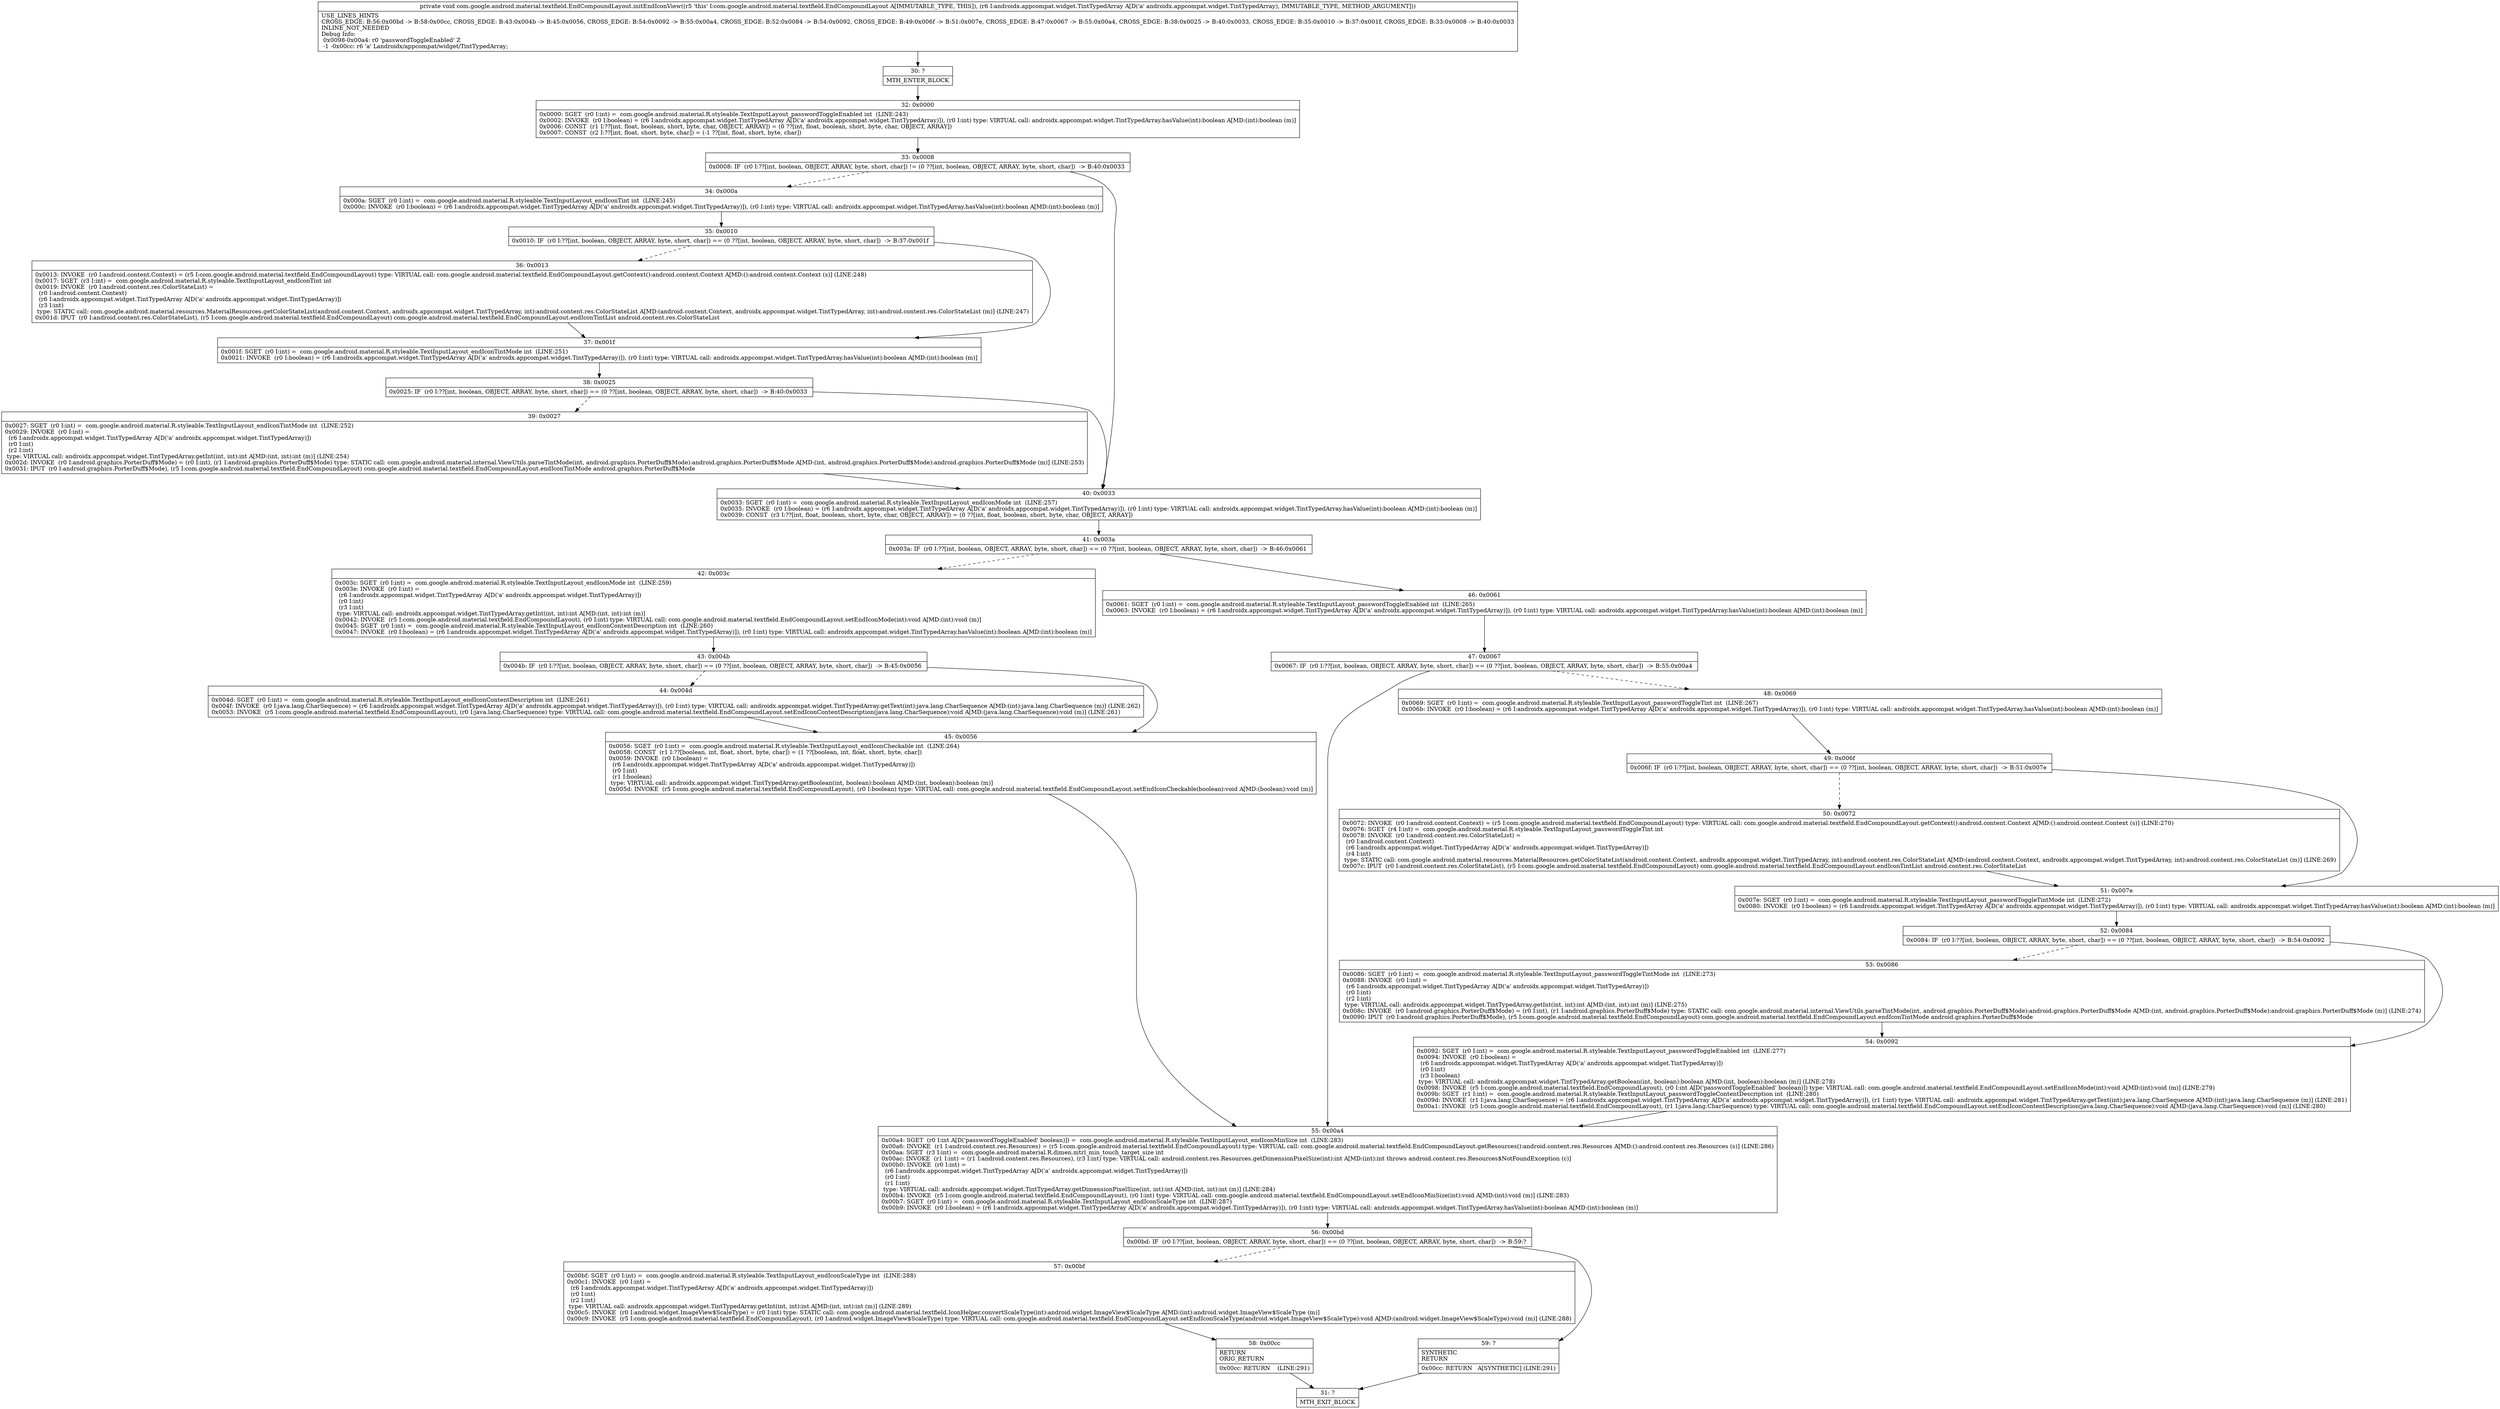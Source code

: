 digraph "CFG forcom.google.android.material.textfield.EndCompoundLayout.initEndIconView(Landroidx\/appcompat\/widget\/TintTypedArray;)V" {
Node_30 [shape=record,label="{30\:\ ?|MTH_ENTER_BLOCK\l}"];
Node_32 [shape=record,label="{32\:\ 0x0000|0x0000: SGET  (r0 I:int) =  com.google.android.material.R.styleable.TextInputLayout_passwordToggleEnabled int  (LINE:243)\l0x0002: INVOKE  (r0 I:boolean) = (r6 I:androidx.appcompat.widget.TintTypedArray A[D('a' androidx.appcompat.widget.TintTypedArray)]), (r0 I:int) type: VIRTUAL call: androidx.appcompat.widget.TintTypedArray.hasValue(int):boolean A[MD:(int):boolean (m)]\l0x0006: CONST  (r1 I:??[int, float, boolean, short, byte, char, OBJECT, ARRAY]) = (0 ??[int, float, boolean, short, byte, char, OBJECT, ARRAY]) \l0x0007: CONST  (r2 I:??[int, float, short, byte, char]) = (\-1 ??[int, float, short, byte, char]) \l}"];
Node_33 [shape=record,label="{33\:\ 0x0008|0x0008: IF  (r0 I:??[int, boolean, OBJECT, ARRAY, byte, short, char]) != (0 ??[int, boolean, OBJECT, ARRAY, byte, short, char])  \-\> B:40:0x0033 \l}"];
Node_34 [shape=record,label="{34\:\ 0x000a|0x000a: SGET  (r0 I:int) =  com.google.android.material.R.styleable.TextInputLayout_endIconTint int  (LINE:245)\l0x000c: INVOKE  (r0 I:boolean) = (r6 I:androidx.appcompat.widget.TintTypedArray A[D('a' androidx.appcompat.widget.TintTypedArray)]), (r0 I:int) type: VIRTUAL call: androidx.appcompat.widget.TintTypedArray.hasValue(int):boolean A[MD:(int):boolean (m)]\l}"];
Node_35 [shape=record,label="{35\:\ 0x0010|0x0010: IF  (r0 I:??[int, boolean, OBJECT, ARRAY, byte, short, char]) == (0 ??[int, boolean, OBJECT, ARRAY, byte, short, char])  \-\> B:37:0x001f \l}"];
Node_36 [shape=record,label="{36\:\ 0x0013|0x0013: INVOKE  (r0 I:android.content.Context) = (r5 I:com.google.android.material.textfield.EndCompoundLayout) type: VIRTUAL call: com.google.android.material.textfield.EndCompoundLayout.getContext():android.content.Context A[MD:():android.content.Context (s)] (LINE:248)\l0x0017: SGET  (r3 I:int) =  com.google.android.material.R.styleable.TextInputLayout_endIconTint int \l0x0019: INVOKE  (r0 I:android.content.res.ColorStateList) = \l  (r0 I:android.content.Context)\l  (r6 I:androidx.appcompat.widget.TintTypedArray A[D('a' androidx.appcompat.widget.TintTypedArray)])\l  (r3 I:int)\l type: STATIC call: com.google.android.material.resources.MaterialResources.getColorStateList(android.content.Context, androidx.appcompat.widget.TintTypedArray, int):android.content.res.ColorStateList A[MD:(android.content.Context, androidx.appcompat.widget.TintTypedArray, int):android.content.res.ColorStateList (m)] (LINE:247)\l0x001d: IPUT  (r0 I:android.content.res.ColorStateList), (r5 I:com.google.android.material.textfield.EndCompoundLayout) com.google.android.material.textfield.EndCompoundLayout.endIconTintList android.content.res.ColorStateList \l}"];
Node_37 [shape=record,label="{37\:\ 0x001f|0x001f: SGET  (r0 I:int) =  com.google.android.material.R.styleable.TextInputLayout_endIconTintMode int  (LINE:251)\l0x0021: INVOKE  (r0 I:boolean) = (r6 I:androidx.appcompat.widget.TintTypedArray A[D('a' androidx.appcompat.widget.TintTypedArray)]), (r0 I:int) type: VIRTUAL call: androidx.appcompat.widget.TintTypedArray.hasValue(int):boolean A[MD:(int):boolean (m)]\l}"];
Node_38 [shape=record,label="{38\:\ 0x0025|0x0025: IF  (r0 I:??[int, boolean, OBJECT, ARRAY, byte, short, char]) == (0 ??[int, boolean, OBJECT, ARRAY, byte, short, char])  \-\> B:40:0x0033 \l}"];
Node_39 [shape=record,label="{39\:\ 0x0027|0x0027: SGET  (r0 I:int) =  com.google.android.material.R.styleable.TextInputLayout_endIconTintMode int  (LINE:252)\l0x0029: INVOKE  (r0 I:int) = \l  (r6 I:androidx.appcompat.widget.TintTypedArray A[D('a' androidx.appcompat.widget.TintTypedArray)])\l  (r0 I:int)\l  (r2 I:int)\l type: VIRTUAL call: androidx.appcompat.widget.TintTypedArray.getInt(int, int):int A[MD:(int, int):int (m)] (LINE:254)\l0x002d: INVOKE  (r0 I:android.graphics.PorterDuff$Mode) = (r0 I:int), (r1 I:android.graphics.PorterDuff$Mode) type: STATIC call: com.google.android.material.internal.ViewUtils.parseTintMode(int, android.graphics.PorterDuff$Mode):android.graphics.PorterDuff$Mode A[MD:(int, android.graphics.PorterDuff$Mode):android.graphics.PorterDuff$Mode (m)] (LINE:253)\l0x0031: IPUT  (r0 I:android.graphics.PorterDuff$Mode), (r5 I:com.google.android.material.textfield.EndCompoundLayout) com.google.android.material.textfield.EndCompoundLayout.endIconTintMode android.graphics.PorterDuff$Mode \l}"];
Node_40 [shape=record,label="{40\:\ 0x0033|0x0033: SGET  (r0 I:int) =  com.google.android.material.R.styleable.TextInputLayout_endIconMode int  (LINE:257)\l0x0035: INVOKE  (r0 I:boolean) = (r6 I:androidx.appcompat.widget.TintTypedArray A[D('a' androidx.appcompat.widget.TintTypedArray)]), (r0 I:int) type: VIRTUAL call: androidx.appcompat.widget.TintTypedArray.hasValue(int):boolean A[MD:(int):boolean (m)]\l0x0039: CONST  (r3 I:??[int, float, boolean, short, byte, char, OBJECT, ARRAY]) = (0 ??[int, float, boolean, short, byte, char, OBJECT, ARRAY]) \l}"];
Node_41 [shape=record,label="{41\:\ 0x003a|0x003a: IF  (r0 I:??[int, boolean, OBJECT, ARRAY, byte, short, char]) == (0 ??[int, boolean, OBJECT, ARRAY, byte, short, char])  \-\> B:46:0x0061 \l}"];
Node_42 [shape=record,label="{42\:\ 0x003c|0x003c: SGET  (r0 I:int) =  com.google.android.material.R.styleable.TextInputLayout_endIconMode int  (LINE:259)\l0x003e: INVOKE  (r0 I:int) = \l  (r6 I:androidx.appcompat.widget.TintTypedArray A[D('a' androidx.appcompat.widget.TintTypedArray)])\l  (r0 I:int)\l  (r3 I:int)\l type: VIRTUAL call: androidx.appcompat.widget.TintTypedArray.getInt(int, int):int A[MD:(int, int):int (m)]\l0x0042: INVOKE  (r5 I:com.google.android.material.textfield.EndCompoundLayout), (r0 I:int) type: VIRTUAL call: com.google.android.material.textfield.EndCompoundLayout.setEndIconMode(int):void A[MD:(int):void (m)]\l0x0045: SGET  (r0 I:int) =  com.google.android.material.R.styleable.TextInputLayout_endIconContentDescription int  (LINE:260)\l0x0047: INVOKE  (r0 I:boolean) = (r6 I:androidx.appcompat.widget.TintTypedArray A[D('a' androidx.appcompat.widget.TintTypedArray)]), (r0 I:int) type: VIRTUAL call: androidx.appcompat.widget.TintTypedArray.hasValue(int):boolean A[MD:(int):boolean (m)]\l}"];
Node_43 [shape=record,label="{43\:\ 0x004b|0x004b: IF  (r0 I:??[int, boolean, OBJECT, ARRAY, byte, short, char]) == (0 ??[int, boolean, OBJECT, ARRAY, byte, short, char])  \-\> B:45:0x0056 \l}"];
Node_44 [shape=record,label="{44\:\ 0x004d|0x004d: SGET  (r0 I:int) =  com.google.android.material.R.styleable.TextInputLayout_endIconContentDescription int  (LINE:261)\l0x004f: INVOKE  (r0 I:java.lang.CharSequence) = (r6 I:androidx.appcompat.widget.TintTypedArray A[D('a' androidx.appcompat.widget.TintTypedArray)]), (r0 I:int) type: VIRTUAL call: androidx.appcompat.widget.TintTypedArray.getText(int):java.lang.CharSequence A[MD:(int):java.lang.CharSequence (m)] (LINE:262)\l0x0053: INVOKE  (r5 I:com.google.android.material.textfield.EndCompoundLayout), (r0 I:java.lang.CharSequence) type: VIRTUAL call: com.google.android.material.textfield.EndCompoundLayout.setEndIconContentDescription(java.lang.CharSequence):void A[MD:(java.lang.CharSequence):void (m)] (LINE:261)\l}"];
Node_45 [shape=record,label="{45\:\ 0x0056|0x0056: SGET  (r0 I:int) =  com.google.android.material.R.styleable.TextInputLayout_endIconCheckable int  (LINE:264)\l0x0058: CONST  (r1 I:??[boolean, int, float, short, byte, char]) = (1 ??[boolean, int, float, short, byte, char]) \l0x0059: INVOKE  (r0 I:boolean) = \l  (r6 I:androidx.appcompat.widget.TintTypedArray A[D('a' androidx.appcompat.widget.TintTypedArray)])\l  (r0 I:int)\l  (r1 I:boolean)\l type: VIRTUAL call: androidx.appcompat.widget.TintTypedArray.getBoolean(int, boolean):boolean A[MD:(int, boolean):boolean (m)]\l0x005d: INVOKE  (r5 I:com.google.android.material.textfield.EndCompoundLayout), (r0 I:boolean) type: VIRTUAL call: com.google.android.material.textfield.EndCompoundLayout.setEndIconCheckable(boolean):void A[MD:(boolean):void (m)]\l}"];
Node_55 [shape=record,label="{55\:\ 0x00a4|0x00a4: SGET  (r0 I:int A[D('passwordToggleEnabled' boolean)]) =  com.google.android.material.R.styleable.TextInputLayout_endIconMinSize int  (LINE:283)\l0x00a6: INVOKE  (r1 I:android.content.res.Resources) = (r5 I:com.google.android.material.textfield.EndCompoundLayout) type: VIRTUAL call: com.google.android.material.textfield.EndCompoundLayout.getResources():android.content.res.Resources A[MD:():android.content.res.Resources (s)] (LINE:286)\l0x00aa: SGET  (r3 I:int) =  com.google.android.material.R.dimen.mtrl_min_touch_target_size int \l0x00ac: INVOKE  (r1 I:int) = (r1 I:android.content.res.Resources), (r3 I:int) type: VIRTUAL call: android.content.res.Resources.getDimensionPixelSize(int):int A[MD:(int):int throws android.content.res.Resources$NotFoundException (c)]\l0x00b0: INVOKE  (r0 I:int) = \l  (r6 I:androidx.appcompat.widget.TintTypedArray A[D('a' androidx.appcompat.widget.TintTypedArray)])\l  (r0 I:int)\l  (r1 I:int)\l type: VIRTUAL call: androidx.appcompat.widget.TintTypedArray.getDimensionPixelSize(int, int):int A[MD:(int, int):int (m)] (LINE:284)\l0x00b4: INVOKE  (r5 I:com.google.android.material.textfield.EndCompoundLayout), (r0 I:int) type: VIRTUAL call: com.google.android.material.textfield.EndCompoundLayout.setEndIconMinSize(int):void A[MD:(int):void (m)] (LINE:283)\l0x00b7: SGET  (r0 I:int) =  com.google.android.material.R.styleable.TextInputLayout_endIconScaleType int  (LINE:287)\l0x00b9: INVOKE  (r0 I:boolean) = (r6 I:androidx.appcompat.widget.TintTypedArray A[D('a' androidx.appcompat.widget.TintTypedArray)]), (r0 I:int) type: VIRTUAL call: androidx.appcompat.widget.TintTypedArray.hasValue(int):boolean A[MD:(int):boolean (m)]\l}"];
Node_56 [shape=record,label="{56\:\ 0x00bd|0x00bd: IF  (r0 I:??[int, boolean, OBJECT, ARRAY, byte, short, char]) == (0 ??[int, boolean, OBJECT, ARRAY, byte, short, char])  \-\> B:59:? \l}"];
Node_57 [shape=record,label="{57\:\ 0x00bf|0x00bf: SGET  (r0 I:int) =  com.google.android.material.R.styleable.TextInputLayout_endIconScaleType int  (LINE:288)\l0x00c1: INVOKE  (r0 I:int) = \l  (r6 I:androidx.appcompat.widget.TintTypedArray A[D('a' androidx.appcompat.widget.TintTypedArray)])\l  (r0 I:int)\l  (r2 I:int)\l type: VIRTUAL call: androidx.appcompat.widget.TintTypedArray.getInt(int, int):int A[MD:(int, int):int (m)] (LINE:289)\l0x00c5: INVOKE  (r0 I:android.widget.ImageView$ScaleType) = (r0 I:int) type: STATIC call: com.google.android.material.textfield.IconHelper.convertScaleType(int):android.widget.ImageView$ScaleType A[MD:(int):android.widget.ImageView$ScaleType (m)]\l0x00c9: INVOKE  (r5 I:com.google.android.material.textfield.EndCompoundLayout), (r0 I:android.widget.ImageView$ScaleType) type: VIRTUAL call: com.google.android.material.textfield.EndCompoundLayout.setEndIconScaleType(android.widget.ImageView$ScaleType):void A[MD:(android.widget.ImageView$ScaleType):void (m)] (LINE:288)\l}"];
Node_58 [shape=record,label="{58\:\ 0x00cc|RETURN\lORIG_RETURN\l|0x00cc: RETURN    (LINE:291)\l}"];
Node_31 [shape=record,label="{31\:\ ?|MTH_EXIT_BLOCK\l}"];
Node_59 [shape=record,label="{59\:\ ?|SYNTHETIC\lRETURN\l|0x00cc: RETURN   A[SYNTHETIC] (LINE:291)\l}"];
Node_46 [shape=record,label="{46\:\ 0x0061|0x0061: SGET  (r0 I:int) =  com.google.android.material.R.styleable.TextInputLayout_passwordToggleEnabled int  (LINE:265)\l0x0063: INVOKE  (r0 I:boolean) = (r6 I:androidx.appcompat.widget.TintTypedArray A[D('a' androidx.appcompat.widget.TintTypedArray)]), (r0 I:int) type: VIRTUAL call: androidx.appcompat.widget.TintTypedArray.hasValue(int):boolean A[MD:(int):boolean (m)]\l}"];
Node_47 [shape=record,label="{47\:\ 0x0067|0x0067: IF  (r0 I:??[int, boolean, OBJECT, ARRAY, byte, short, char]) == (0 ??[int, boolean, OBJECT, ARRAY, byte, short, char])  \-\> B:55:0x00a4 \l}"];
Node_48 [shape=record,label="{48\:\ 0x0069|0x0069: SGET  (r0 I:int) =  com.google.android.material.R.styleable.TextInputLayout_passwordToggleTint int  (LINE:267)\l0x006b: INVOKE  (r0 I:boolean) = (r6 I:androidx.appcompat.widget.TintTypedArray A[D('a' androidx.appcompat.widget.TintTypedArray)]), (r0 I:int) type: VIRTUAL call: androidx.appcompat.widget.TintTypedArray.hasValue(int):boolean A[MD:(int):boolean (m)]\l}"];
Node_49 [shape=record,label="{49\:\ 0x006f|0x006f: IF  (r0 I:??[int, boolean, OBJECT, ARRAY, byte, short, char]) == (0 ??[int, boolean, OBJECT, ARRAY, byte, short, char])  \-\> B:51:0x007e \l}"];
Node_50 [shape=record,label="{50\:\ 0x0072|0x0072: INVOKE  (r0 I:android.content.Context) = (r5 I:com.google.android.material.textfield.EndCompoundLayout) type: VIRTUAL call: com.google.android.material.textfield.EndCompoundLayout.getContext():android.content.Context A[MD:():android.content.Context (s)] (LINE:270)\l0x0076: SGET  (r4 I:int) =  com.google.android.material.R.styleable.TextInputLayout_passwordToggleTint int \l0x0078: INVOKE  (r0 I:android.content.res.ColorStateList) = \l  (r0 I:android.content.Context)\l  (r6 I:androidx.appcompat.widget.TintTypedArray A[D('a' androidx.appcompat.widget.TintTypedArray)])\l  (r4 I:int)\l type: STATIC call: com.google.android.material.resources.MaterialResources.getColorStateList(android.content.Context, androidx.appcompat.widget.TintTypedArray, int):android.content.res.ColorStateList A[MD:(android.content.Context, androidx.appcompat.widget.TintTypedArray, int):android.content.res.ColorStateList (m)] (LINE:269)\l0x007c: IPUT  (r0 I:android.content.res.ColorStateList), (r5 I:com.google.android.material.textfield.EndCompoundLayout) com.google.android.material.textfield.EndCompoundLayout.endIconTintList android.content.res.ColorStateList \l}"];
Node_51 [shape=record,label="{51\:\ 0x007e|0x007e: SGET  (r0 I:int) =  com.google.android.material.R.styleable.TextInputLayout_passwordToggleTintMode int  (LINE:272)\l0x0080: INVOKE  (r0 I:boolean) = (r6 I:androidx.appcompat.widget.TintTypedArray A[D('a' androidx.appcompat.widget.TintTypedArray)]), (r0 I:int) type: VIRTUAL call: androidx.appcompat.widget.TintTypedArray.hasValue(int):boolean A[MD:(int):boolean (m)]\l}"];
Node_52 [shape=record,label="{52\:\ 0x0084|0x0084: IF  (r0 I:??[int, boolean, OBJECT, ARRAY, byte, short, char]) == (0 ??[int, boolean, OBJECT, ARRAY, byte, short, char])  \-\> B:54:0x0092 \l}"];
Node_53 [shape=record,label="{53\:\ 0x0086|0x0086: SGET  (r0 I:int) =  com.google.android.material.R.styleable.TextInputLayout_passwordToggleTintMode int  (LINE:273)\l0x0088: INVOKE  (r0 I:int) = \l  (r6 I:androidx.appcompat.widget.TintTypedArray A[D('a' androidx.appcompat.widget.TintTypedArray)])\l  (r0 I:int)\l  (r2 I:int)\l type: VIRTUAL call: androidx.appcompat.widget.TintTypedArray.getInt(int, int):int A[MD:(int, int):int (m)] (LINE:275)\l0x008c: INVOKE  (r0 I:android.graphics.PorterDuff$Mode) = (r0 I:int), (r1 I:android.graphics.PorterDuff$Mode) type: STATIC call: com.google.android.material.internal.ViewUtils.parseTintMode(int, android.graphics.PorterDuff$Mode):android.graphics.PorterDuff$Mode A[MD:(int, android.graphics.PorterDuff$Mode):android.graphics.PorterDuff$Mode (m)] (LINE:274)\l0x0090: IPUT  (r0 I:android.graphics.PorterDuff$Mode), (r5 I:com.google.android.material.textfield.EndCompoundLayout) com.google.android.material.textfield.EndCompoundLayout.endIconTintMode android.graphics.PorterDuff$Mode \l}"];
Node_54 [shape=record,label="{54\:\ 0x0092|0x0092: SGET  (r0 I:int) =  com.google.android.material.R.styleable.TextInputLayout_passwordToggleEnabled int  (LINE:277)\l0x0094: INVOKE  (r0 I:boolean) = \l  (r6 I:androidx.appcompat.widget.TintTypedArray A[D('a' androidx.appcompat.widget.TintTypedArray)])\l  (r0 I:int)\l  (r3 I:boolean)\l type: VIRTUAL call: androidx.appcompat.widget.TintTypedArray.getBoolean(int, boolean):boolean A[MD:(int, boolean):boolean (m)] (LINE:278)\l0x0098: INVOKE  (r5 I:com.google.android.material.textfield.EndCompoundLayout), (r0 I:int A[D('passwordToggleEnabled' boolean)]) type: VIRTUAL call: com.google.android.material.textfield.EndCompoundLayout.setEndIconMode(int):void A[MD:(int):void (m)] (LINE:279)\l0x009b: SGET  (r1 I:int) =  com.google.android.material.R.styleable.TextInputLayout_passwordToggleContentDescription int  (LINE:280)\l0x009d: INVOKE  (r1 I:java.lang.CharSequence) = (r6 I:androidx.appcompat.widget.TintTypedArray A[D('a' androidx.appcompat.widget.TintTypedArray)]), (r1 I:int) type: VIRTUAL call: androidx.appcompat.widget.TintTypedArray.getText(int):java.lang.CharSequence A[MD:(int):java.lang.CharSequence (m)] (LINE:281)\l0x00a1: INVOKE  (r5 I:com.google.android.material.textfield.EndCompoundLayout), (r1 I:java.lang.CharSequence) type: VIRTUAL call: com.google.android.material.textfield.EndCompoundLayout.setEndIconContentDescription(java.lang.CharSequence):void A[MD:(java.lang.CharSequence):void (m)] (LINE:280)\l}"];
MethodNode[shape=record,label="{private void com.google.android.material.textfield.EndCompoundLayout.initEndIconView((r5 'this' I:com.google.android.material.textfield.EndCompoundLayout A[IMMUTABLE_TYPE, THIS]), (r6 I:androidx.appcompat.widget.TintTypedArray A[D('a' androidx.appcompat.widget.TintTypedArray), IMMUTABLE_TYPE, METHOD_ARGUMENT]))  | USE_LINES_HINTS\lCROSS_EDGE: B:56:0x00bd \-\> B:58:0x00cc, CROSS_EDGE: B:43:0x004b \-\> B:45:0x0056, CROSS_EDGE: B:54:0x0092 \-\> B:55:0x00a4, CROSS_EDGE: B:52:0x0084 \-\> B:54:0x0092, CROSS_EDGE: B:49:0x006f \-\> B:51:0x007e, CROSS_EDGE: B:47:0x0067 \-\> B:55:0x00a4, CROSS_EDGE: B:38:0x0025 \-\> B:40:0x0033, CROSS_EDGE: B:35:0x0010 \-\> B:37:0x001f, CROSS_EDGE: B:33:0x0008 \-\> B:40:0x0033\lINLINE_NOT_NEEDED\lDebug Info:\l  0x0098\-0x00a4: r0 'passwordToggleEnabled' Z\l  \-1 \-0x00cc: r6 'a' Landroidx\/appcompat\/widget\/TintTypedArray;\l}"];
MethodNode -> Node_30;Node_30 -> Node_32;
Node_32 -> Node_33;
Node_33 -> Node_34[style=dashed];
Node_33 -> Node_40;
Node_34 -> Node_35;
Node_35 -> Node_36[style=dashed];
Node_35 -> Node_37;
Node_36 -> Node_37;
Node_37 -> Node_38;
Node_38 -> Node_39[style=dashed];
Node_38 -> Node_40;
Node_39 -> Node_40;
Node_40 -> Node_41;
Node_41 -> Node_42[style=dashed];
Node_41 -> Node_46;
Node_42 -> Node_43;
Node_43 -> Node_44[style=dashed];
Node_43 -> Node_45;
Node_44 -> Node_45;
Node_45 -> Node_55;
Node_55 -> Node_56;
Node_56 -> Node_57[style=dashed];
Node_56 -> Node_59;
Node_57 -> Node_58;
Node_58 -> Node_31;
Node_59 -> Node_31;
Node_46 -> Node_47;
Node_47 -> Node_48[style=dashed];
Node_47 -> Node_55;
Node_48 -> Node_49;
Node_49 -> Node_50[style=dashed];
Node_49 -> Node_51;
Node_50 -> Node_51;
Node_51 -> Node_52;
Node_52 -> Node_53[style=dashed];
Node_52 -> Node_54;
Node_53 -> Node_54;
Node_54 -> Node_55;
}

